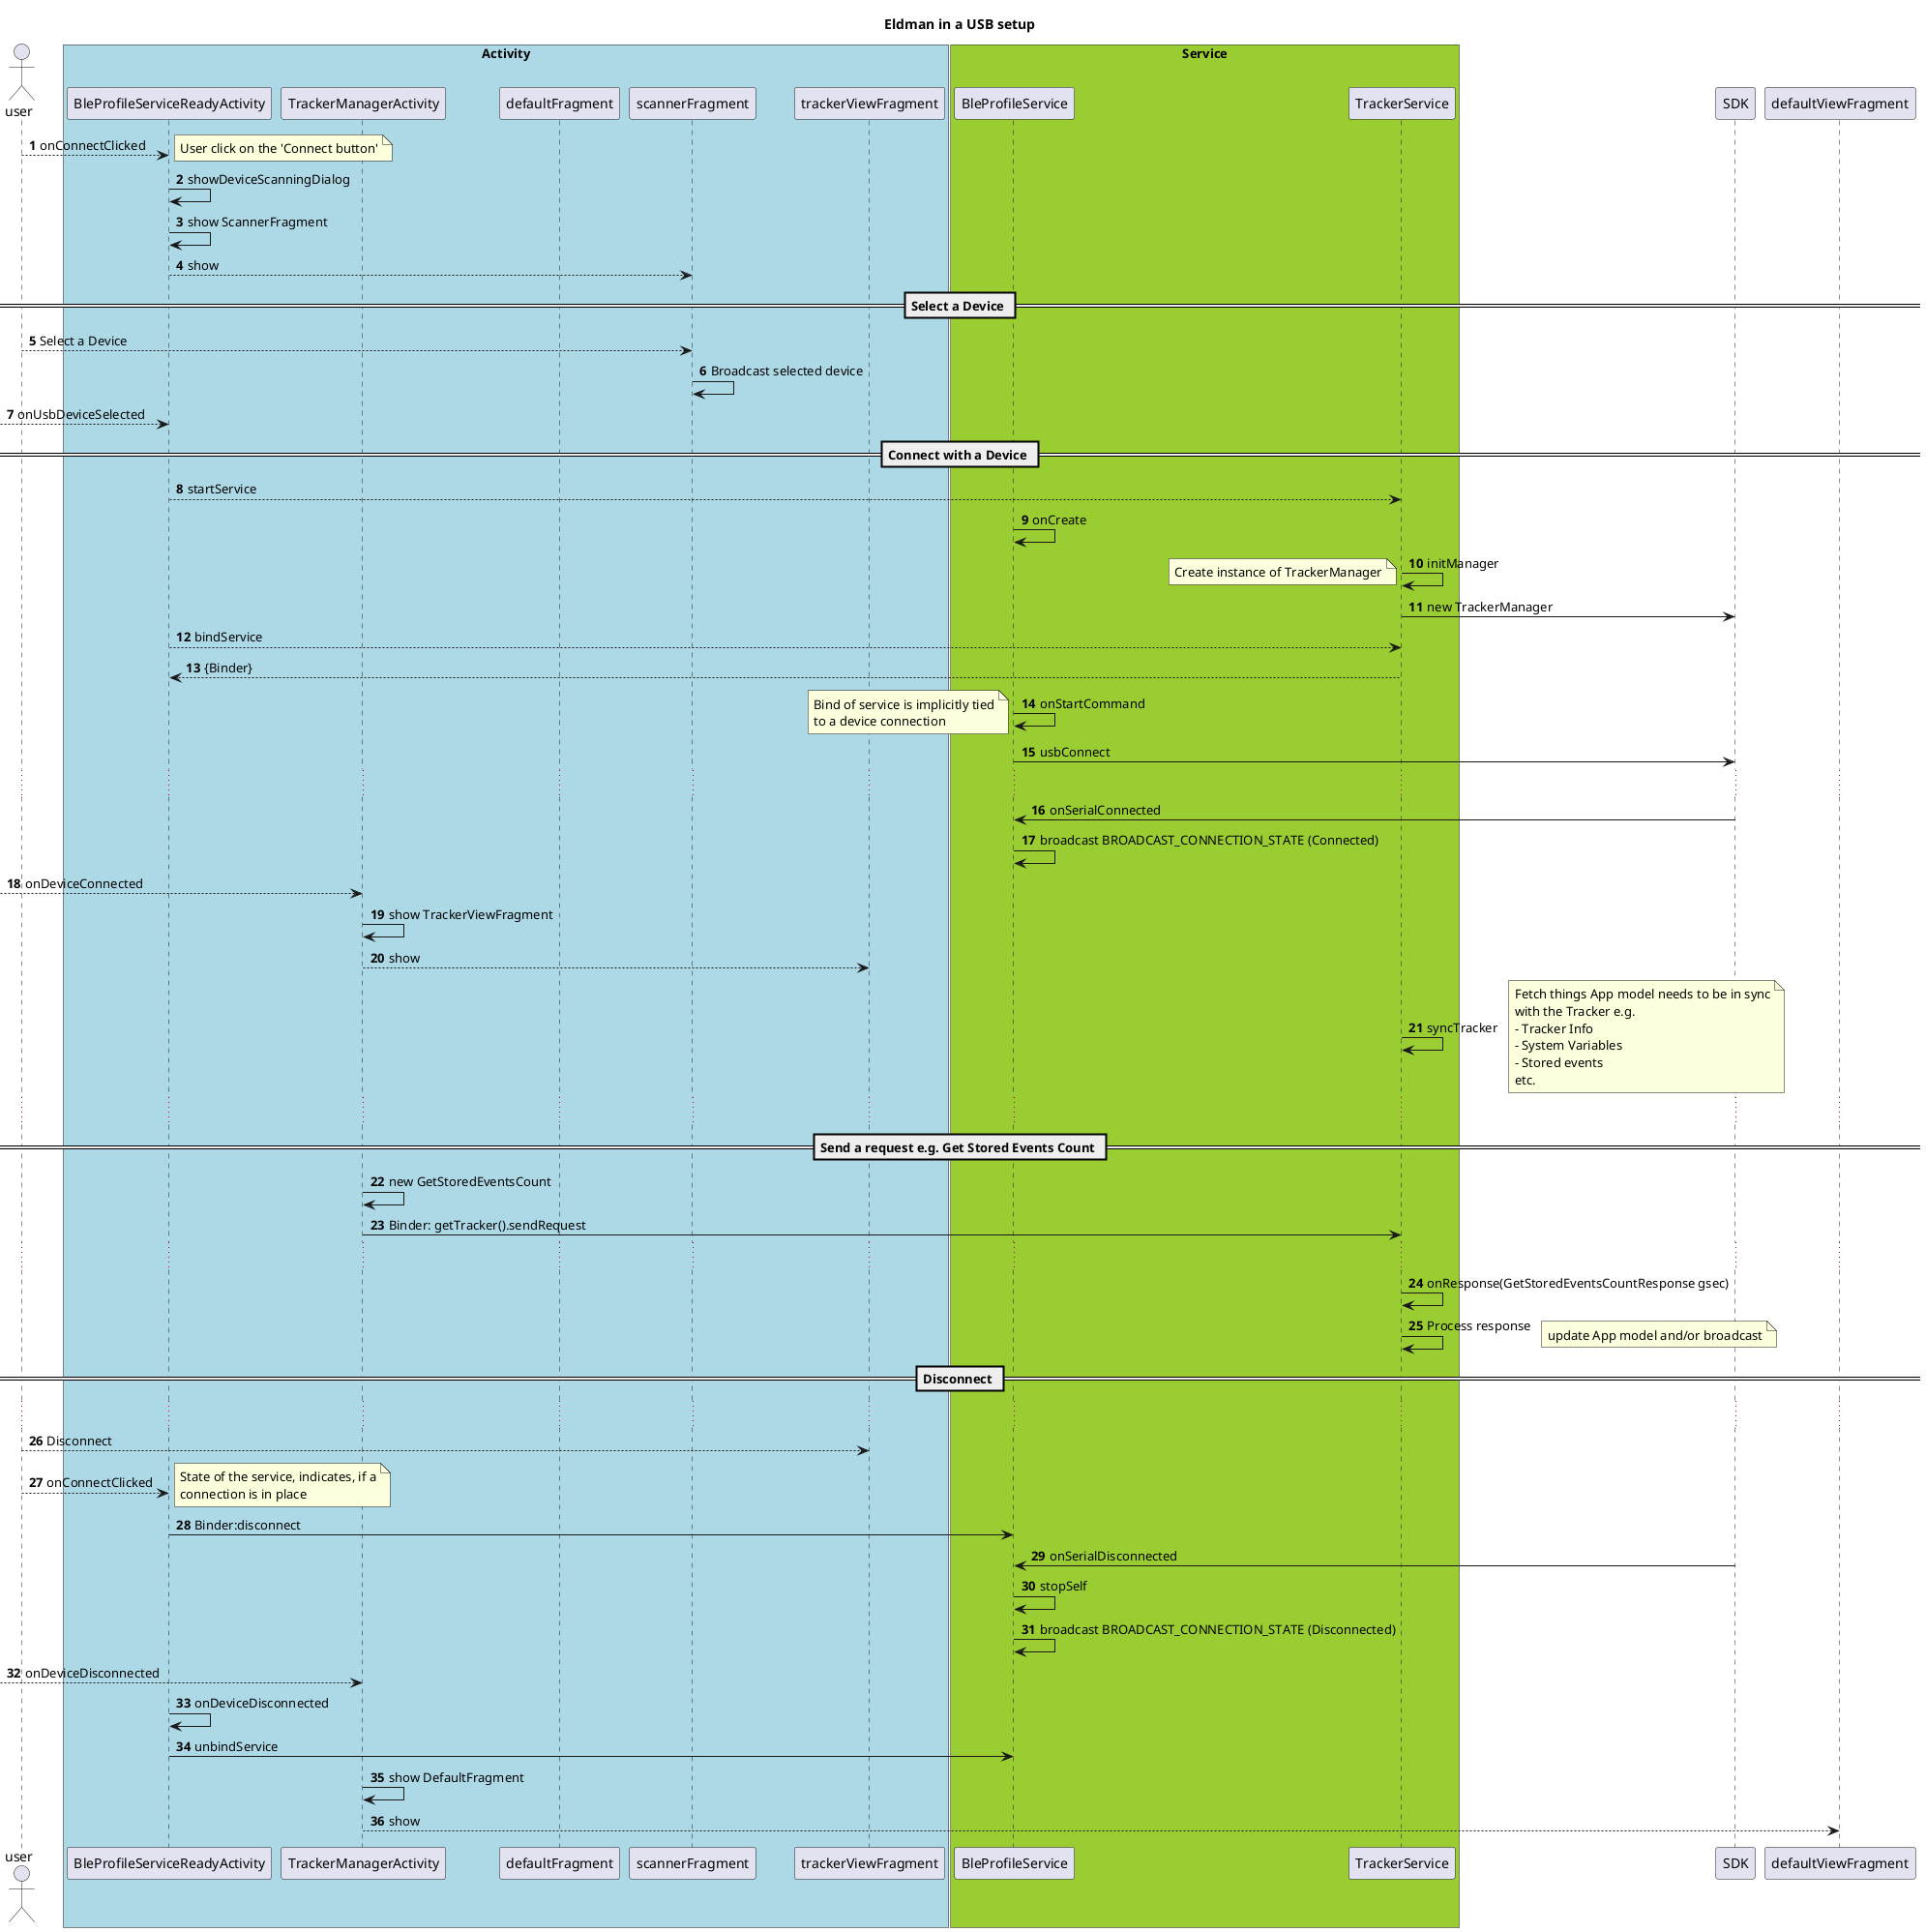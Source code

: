 @startuml
'Version 1.0, 01/11/20

title Eldman in a USB setup
autonumber

actor user
box "Activity" #lightblue
participant baseActivity as "BleProfileServiceReadyActivity"
participant activity as "TrackerManagerActivity"
participant defaultFragment
participant scannerFragment
participant trackerViewFragment
end box

box "Service" #yellowgreen
participant baseService as "BleProfileService"
participant service as "TrackerService"
end box

participant sdk as "SDK"

user --> baseActivity: onConnectClicked
note right
    User click on the 'Connect button'
end note
baseActivity -> baseActivity: showDeviceScanningDialog
baseActivity -> baseActivity: show ScannerFragment
baseActivity --> scannerFragment: show
== Select a Device ==
user --> scannerFragment: Select a Device
scannerFragment -> scannerFragment: Broadcast selected device
[--> baseActivity: onUsbDeviceSelected
== Connect with a Device ==
baseActivity --> service: startService
baseService -> baseService: onCreate
service -> service: initManager
note left
    Create instance of TrackerManager
end note
service -> sdk: new TrackerManager
baseActivity --> service: bindService
return {Binder}
baseService -> baseService: onStartCommand
note left
    Bind of service is implicitly tied
    to a device connection
end note
baseService -> sdk: usbConnect
...
sdk -> baseService: onSerialConnected
baseService -> baseService: broadcast BROADCAST_CONNECTION_STATE (Connected)

[--> activity: onDeviceConnected
activity -> activity: show TrackerViewFragment
activity --> trackerViewFragment: show
service -> service: syncTracker
note right
    Fetch things App model needs to be in sync
    with the Tracker e.g.
    - Tracker Info
    - System Variables
    - Stored events
    etc.
end note
...
== Send a request e.g. Get Stored Events Count ==
activity -> activity: new GetStoredEventsCount
activity -> service: Binder: getTracker().sendRequest
...
service -> service: onResponse(GetStoredEventsCountResponse gsec)
service -> service: Process response
note right
    update App model and/or broadcast
end note
== Disconnect ==
...
user --> trackerViewFragment:  Disconnect
user --> baseActivity: onConnectClicked
note right
    State of the service, indicates, if a
    connection is in place
end note
baseActivity -> baseService: Binder:disconnect
sdk -> baseService: onSerialDisconnected
baseService -> baseService: stopSelf
baseService -> baseService: broadcast BROADCAST_CONNECTION_STATE (Disconnected)
[--> activity: onDeviceDisconnected
baseActivity -> baseActivity: onDeviceDisconnected
baseActivity -> baseService: unbindService
activity -> activity: show DefaultFragment
activity --> defaultViewFragment: show
@enduml